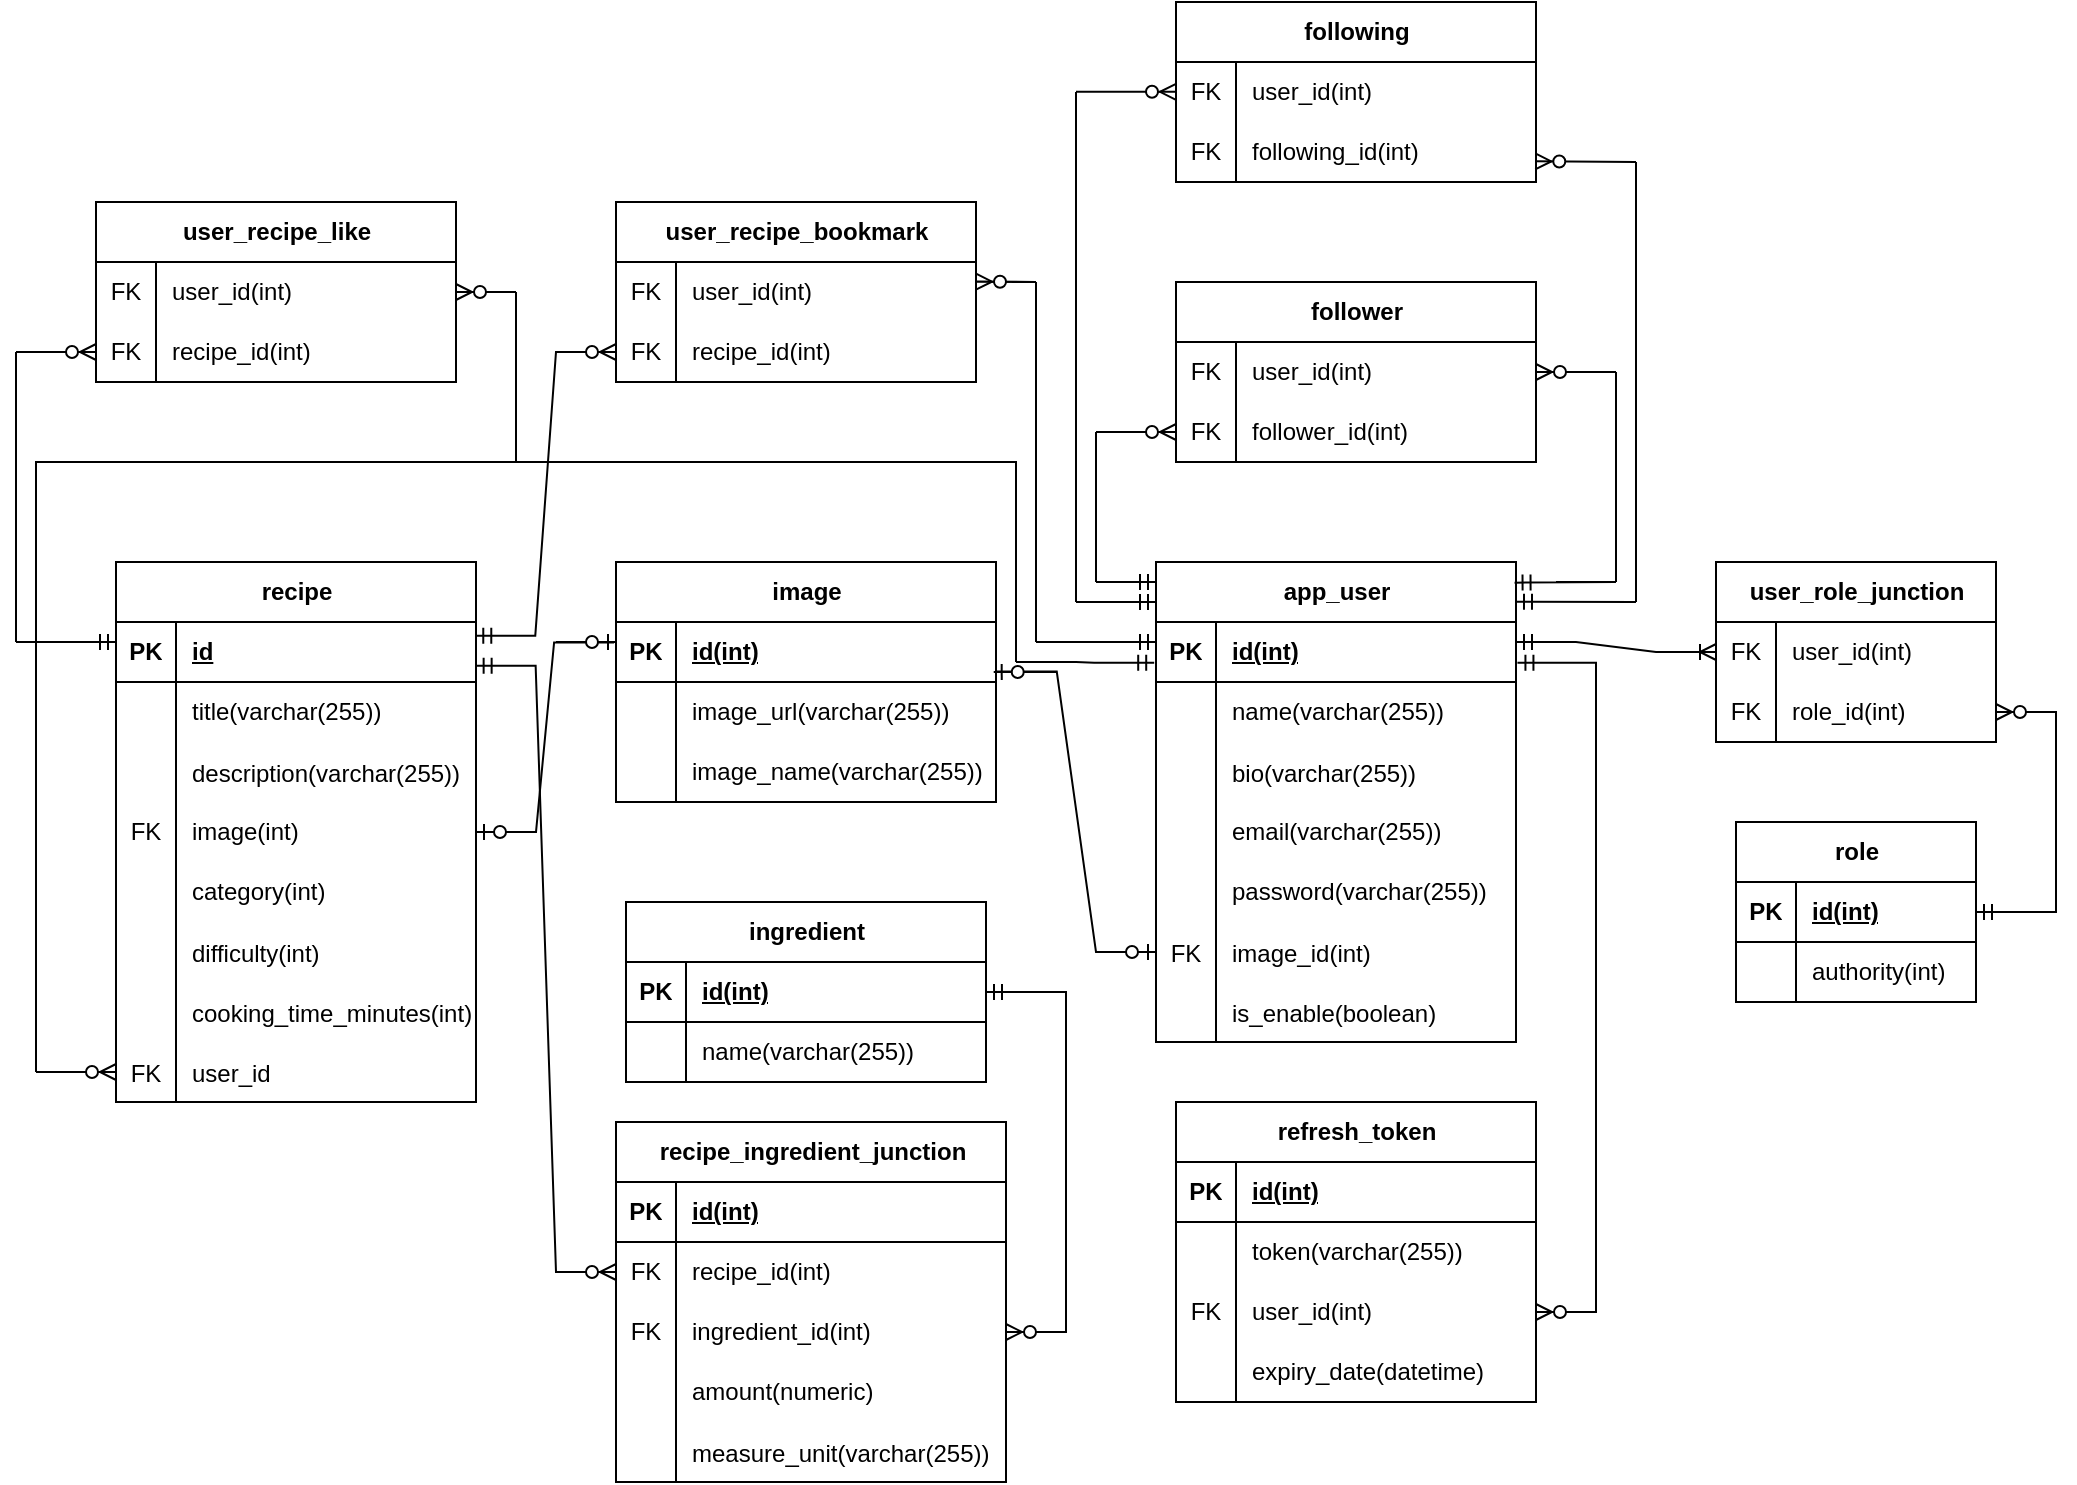 <mxfile version="24.5.1" type="device">
  <diagram name="Страница — 1" id="5g9OtPaIiFGB0CFYt6jX">
    <mxGraphModel dx="5569" dy="3930" grid="1" gridSize="10" guides="1" tooltips="1" connect="1" arrows="1" fold="1" page="1" pageScale="1" pageWidth="3300" pageHeight="2339" math="0" shadow="0">
      <root>
        <mxCell id="0" />
        <mxCell id="1" parent="0" />
        <mxCell id="IOzb1GcM7mviebBd6rje-1" value="app_user" style="shape=table;startSize=30;container=1;collapsible=1;childLayout=tableLayout;fixedRows=1;rowLines=0;fontStyle=1;align=center;resizeLast=1;html=1;" parent="1" vertex="1">
          <mxGeometry x="330" y="210" width="180" height="240" as="geometry" />
        </mxCell>
        <mxCell id="IOzb1GcM7mviebBd6rje-2" value="" style="shape=tableRow;horizontal=0;startSize=0;swimlaneHead=0;swimlaneBody=0;fillColor=none;collapsible=0;dropTarget=0;points=[[0,0.5],[1,0.5]];portConstraint=eastwest;top=0;left=0;right=0;bottom=1;" parent="IOzb1GcM7mviebBd6rje-1" vertex="1">
          <mxGeometry y="30" width="180" height="30" as="geometry" />
        </mxCell>
        <mxCell id="IOzb1GcM7mviebBd6rje-3" value="PK" style="shape=partialRectangle;connectable=0;fillColor=none;top=0;left=0;bottom=0;right=0;fontStyle=1;overflow=hidden;whiteSpace=wrap;html=1;" parent="IOzb1GcM7mviebBd6rje-2" vertex="1">
          <mxGeometry width="30" height="30" as="geometry">
            <mxRectangle width="30" height="30" as="alternateBounds" />
          </mxGeometry>
        </mxCell>
        <mxCell id="IOzb1GcM7mviebBd6rje-4" value="id(int)" style="shape=partialRectangle;connectable=0;fillColor=none;top=0;left=0;bottom=0;right=0;align=left;spacingLeft=6;fontStyle=5;overflow=hidden;whiteSpace=wrap;html=1;" parent="IOzb1GcM7mviebBd6rje-2" vertex="1">
          <mxGeometry x="30" width="150" height="30" as="geometry">
            <mxRectangle width="150" height="30" as="alternateBounds" />
          </mxGeometry>
        </mxCell>
        <mxCell id="IOzb1GcM7mviebBd6rje-5" value="" style="shape=tableRow;horizontal=0;startSize=0;swimlaneHead=0;swimlaneBody=0;fillColor=none;collapsible=0;dropTarget=0;points=[[0,0.5],[1,0.5]];portConstraint=eastwest;top=0;left=0;right=0;bottom=0;" parent="IOzb1GcM7mviebBd6rje-1" vertex="1">
          <mxGeometry y="60" width="180" height="30" as="geometry" />
        </mxCell>
        <mxCell id="IOzb1GcM7mviebBd6rje-6" value="" style="shape=partialRectangle;connectable=0;fillColor=none;top=0;left=0;bottom=0;right=0;editable=1;overflow=hidden;whiteSpace=wrap;html=1;" parent="IOzb1GcM7mviebBd6rje-5" vertex="1">
          <mxGeometry width="30" height="30" as="geometry">
            <mxRectangle width="30" height="30" as="alternateBounds" />
          </mxGeometry>
        </mxCell>
        <mxCell id="IOzb1GcM7mviebBd6rje-7" value="name(varchar(255))" style="shape=partialRectangle;connectable=0;fillColor=none;top=0;left=0;bottom=0;right=0;align=left;spacingLeft=6;overflow=hidden;whiteSpace=wrap;html=1;" parent="IOzb1GcM7mviebBd6rje-5" vertex="1">
          <mxGeometry x="30" width="150" height="30" as="geometry">
            <mxRectangle width="150" height="30" as="alternateBounds" />
          </mxGeometry>
        </mxCell>
        <mxCell id="IOzb1GcM7mviebBd6rje-124" value="" style="shape=tableRow;horizontal=0;startSize=0;swimlaneHead=0;swimlaneBody=0;fillColor=none;collapsible=0;dropTarget=0;points=[[0,0.5],[1,0.5]];portConstraint=eastwest;top=0;left=0;right=0;bottom=0;" parent="IOzb1GcM7mviebBd6rje-1" vertex="1">
          <mxGeometry y="90" width="180" height="30" as="geometry" />
        </mxCell>
        <mxCell id="IOzb1GcM7mviebBd6rje-125" value="" style="shape=partialRectangle;connectable=0;fillColor=none;top=0;left=0;bottom=0;right=0;editable=1;overflow=hidden;" parent="IOzb1GcM7mviebBd6rje-124" vertex="1">
          <mxGeometry width="30" height="30" as="geometry">
            <mxRectangle width="30" height="30" as="alternateBounds" />
          </mxGeometry>
        </mxCell>
        <mxCell id="IOzb1GcM7mviebBd6rje-126" value="bio(varchar(255))" style="shape=partialRectangle;connectable=0;fillColor=none;top=0;left=0;bottom=0;right=0;align=left;spacingLeft=6;overflow=hidden;" parent="IOzb1GcM7mviebBd6rje-124" vertex="1">
          <mxGeometry x="30" width="150" height="30" as="geometry">
            <mxRectangle width="150" height="30" as="alternateBounds" />
          </mxGeometry>
        </mxCell>
        <mxCell id="IOzb1GcM7mviebBd6rje-8" value="" style="shape=tableRow;horizontal=0;startSize=0;swimlaneHead=0;swimlaneBody=0;fillColor=none;collapsible=0;dropTarget=0;points=[[0,0.5],[1,0.5]];portConstraint=eastwest;top=0;left=0;right=0;bottom=0;" parent="IOzb1GcM7mviebBd6rje-1" vertex="1">
          <mxGeometry y="120" width="180" height="30" as="geometry" />
        </mxCell>
        <mxCell id="IOzb1GcM7mviebBd6rje-9" value="" style="shape=partialRectangle;connectable=0;fillColor=none;top=0;left=0;bottom=0;right=0;editable=1;overflow=hidden;whiteSpace=wrap;html=1;" parent="IOzb1GcM7mviebBd6rje-8" vertex="1">
          <mxGeometry width="30" height="30" as="geometry">
            <mxRectangle width="30" height="30" as="alternateBounds" />
          </mxGeometry>
        </mxCell>
        <mxCell id="IOzb1GcM7mviebBd6rje-10" value="email(varchar(255))" style="shape=partialRectangle;connectable=0;fillColor=none;top=0;left=0;bottom=0;right=0;align=left;spacingLeft=6;overflow=hidden;whiteSpace=wrap;html=1;" parent="IOzb1GcM7mviebBd6rje-8" vertex="1">
          <mxGeometry x="30" width="150" height="30" as="geometry">
            <mxRectangle width="150" height="30" as="alternateBounds" />
          </mxGeometry>
        </mxCell>
        <mxCell id="IOzb1GcM7mviebBd6rje-11" value="" style="shape=tableRow;horizontal=0;startSize=0;swimlaneHead=0;swimlaneBody=0;fillColor=none;collapsible=0;dropTarget=0;points=[[0,0.5],[1,0.5]];portConstraint=eastwest;top=0;left=0;right=0;bottom=0;" parent="IOzb1GcM7mviebBd6rje-1" vertex="1">
          <mxGeometry y="150" width="180" height="30" as="geometry" />
        </mxCell>
        <mxCell id="IOzb1GcM7mviebBd6rje-12" value="" style="shape=partialRectangle;connectable=0;fillColor=none;top=0;left=0;bottom=0;right=0;editable=1;overflow=hidden;whiteSpace=wrap;html=1;" parent="IOzb1GcM7mviebBd6rje-11" vertex="1">
          <mxGeometry width="30" height="30" as="geometry">
            <mxRectangle width="30" height="30" as="alternateBounds" />
          </mxGeometry>
        </mxCell>
        <mxCell id="IOzb1GcM7mviebBd6rje-13" value="password(varchar(255))" style="shape=partialRectangle;connectable=0;fillColor=none;top=0;left=0;bottom=0;right=0;align=left;spacingLeft=6;overflow=hidden;whiteSpace=wrap;html=1;" parent="IOzb1GcM7mviebBd6rje-11" vertex="1">
          <mxGeometry x="30" width="150" height="30" as="geometry">
            <mxRectangle width="150" height="30" as="alternateBounds" />
          </mxGeometry>
        </mxCell>
        <mxCell id="IOzb1GcM7mviebBd6rje-15" value="" style="shape=tableRow;horizontal=0;startSize=0;swimlaneHead=0;swimlaneBody=0;fillColor=none;collapsible=0;dropTarget=0;points=[[0,0.5],[1,0.5]];portConstraint=eastwest;top=0;left=0;right=0;bottom=0;" parent="IOzb1GcM7mviebBd6rje-1" vertex="1">
          <mxGeometry y="180" width="180" height="30" as="geometry" />
        </mxCell>
        <mxCell id="IOzb1GcM7mviebBd6rje-16" value="FK" style="shape=partialRectangle;connectable=0;fillColor=none;top=0;left=0;bottom=0;right=0;editable=1;overflow=hidden;" parent="IOzb1GcM7mviebBd6rje-15" vertex="1">
          <mxGeometry width="30" height="30" as="geometry">
            <mxRectangle width="30" height="30" as="alternateBounds" />
          </mxGeometry>
        </mxCell>
        <mxCell id="IOzb1GcM7mviebBd6rje-17" value="image_id(int)" style="shape=partialRectangle;connectable=0;fillColor=none;top=0;left=0;bottom=0;right=0;align=left;spacingLeft=6;overflow=hidden;" parent="IOzb1GcM7mviebBd6rje-15" vertex="1">
          <mxGeometry x="30" width="150" height="30" as="geometry">
            <mxRectangle width="150" height="30" as="alternateBounds" />
          </mxGeometry>
        </mxCell>
        <mxCell id="IOzb1GcM7mviebBd6rje-19" value="" style="shape=tableRow;horizontal=0;startSize=0;swimlaneHead=0;swimlaneBody=0;fillColor=none;collapsible=0;dropTarget=0;points=[[0,0.5],[1,0.5]];portConstraint=eastwest;top=0;left=0;right=0;bottom=0;" parent="IOzb1GcM7mviebBd6rje-1" vertex="1">
          <mxGeometry y="210" width="180" height="30" as="geometry" />
        </mxCell>
        <mxCell id="IOzb1GcM7mviebBd6rje-20" value="" style="shape=partialRectangle;connectable=0;fillColor=none;top=0;left=0;bottom=0;right=0;editable=1;overflow=hidden;" parent="IOzb1GcM7mviebBd6rje-19" vertex="1">
          <mxGeometry width="30" height="30" as="geometry">
            <mxRectangle width="30" height="30" as="alternateBounds" />
          </mxGeometry>
        </mxCell>
        <mxCell id="IOzb1GcM7mviebBd6rje-21" value="is_enable(boolean)" style="shape=partialRectangle;connectable=0;fillColor=none;top=0;left=0;bottom=0;right=0;align=left;spacingLeft=6;overflow=hidden;" parent="IOzb1GcM7mviebBd6rje-19" vertex="1">
          <mxGeometry x="30" width="150" height="30" as="geometry">
            <mxRectangle width="150" height="30" as="alternateBounds" />
          </mxGeometry>
        </mxCell>
        <mxCell id="IOzb1GcM7mviebBd6rje-42" value="role" style="shape=table;startSize=30;container=1;collapsible=1;childLayout=tableLayout;fixedRows=1;rowLines=0;fontStyle=1;align=center;resizeLast=1;html=1;" parent="1" vertex="1">
          <mxGeometry x="620" y="340" width="120" height="90" as="geometry" />
        </mxCell>
        <mxCell id="IOzb1GcM7mviebBd6rje-43" value="" style="shape=tableRow;horizontal=0;startSize=0;swimlaneHead=0;swimlaneBody=0;fillColor=none;collapsible=0;dropTarget=0;points=[[0,0.5],[1,0.5]];portConstraint=eastwest;top=0;left=0;right=0;bottom=1;" parent="IOzb1GcM7mviebBd6rje-42" vertex="1">
          <mxGeometry y="30" width="120" height="30" as="geometry" />
        </mxCell>
        <mxCell id="IOzb1GcM7mviebBd6rje-44" value="PK" style="shape=partialRectangle;connectable=0;fillColor=none;top=0;left=0;bottom=0;right=0;fontStyle=1;overflow=hidden;whiteSpace=wrap;html=1;" parent="IOzb1GcM7mviebBd6rje-43" vertex="1">
          <mxGeometry width="30" height="30" as="geometry">
            <mxRectangle width="30" height="30" as="alternateBounds" />
          </mxGeometry>
        </mxCell>
        <mxCell id="IOzb1GcM7mviebBd6rje-45" value="id(int)" style="shape=partialRectangle;connectable=0;fillColor=none;top=0;left=0;bottom=0;right=0;align=left;spacingLeft=6;fontStyle=5;overflow=hidden;whiteSpace=wrap;html=1;" parent="IOzb1GcM7mviebBd6rje-43" vertex="1">
          <mxGeometry x="30" width="90" height="30" as="geometry">
            <mxRectangle width="90" height="30" as="alternateBounds" />
          </mxGeometry>
        </mxCell>
        <mxCell id="IOzb1GcM7mviebBd6rje-46" value="" style="shape=tableRow;horizontal=0;startSize=0;swimlaneHead=0;swimlaneBody=0;fillColor=none;collapsible=0;dropTarget=0;points=[[0,0.5],[1,0.5]];portConstraint=eastwest;top=0;left=0;right=0;bottom=0;" parent="IOzb1GcM7mviebBd6rje-42" vertex="1">
          <mxGeometry y="60" width="120" height="30" as="geometry" />
        </mxCell>
        <mxCell id="IOzb1GcM7mviebBd6rje-47" value="" style="shape=partialRectangle;connectable=0;fillColor=none;top=0;left=0;bottom=0;right=0;editable=1;overflow=hidden;whiteSpace=wrap;html=1;" parent="IOzb1GcM7mviebBd6rje-46" vertex="1">
          <mxGeometry width="30" height="30" as="geometry">
            <mxRectangle width="30" height="30" as="alternateBounds" />
          </mxGeometry>
        </mxCell>
        <mxCell id="IOzb1GcM7mviebBd6rje-48" value="authority(int)" style="shape=partialRectangle;connectable=0;fillColor=none;top=0;left=0;bottom=0;right=0;align=left;spacingLeft=6;overflow=hidden;whiteSpace=wrap;html=1;" parent="IOzb1GcM7mviebBd6rje-46" vertex="1">
          <mxGeometry x="30" width="90" height="30" as="geometry">
            <mxRectangle width="90" height="30" as="alternateBounds" />
          </mxGeometry>
        </mxCell>
        <mxCell id="IOzb1GcM7mviebBd6rje-68" value="user_role_junction" style="shape=table;startSize=30;container=1;collapsible=1;childLayout=tableLayout;fixedRows=1;rowLines=0;fontStyle=1;align=center;resizeLast=1;html=1;" parent="1" vertex="1">
          <mxGeometry x="610" y="210" width="140" height="90" as="geometry" />
        </mxCell>
        <mxCell id="IOzb1GcM7mviebBd6rje-72" value="" style="shape=tableRow;horizontal=0;startSize=0;swimlaneHead=0;swimlaneBody=0;fillColor=none;collapsible=0;dropTarget=0;points=[[0,0.5],[1,0.5]];portConstraint=eastwest;top=0;left=0;right=0;bottom=0;" parent="IOzb1GcM7mviebBd6rje-68" vertex="1">
          <mxGeometry y="30" width="140" height="30" as="geometry" />
        </mxCell>
        <mxCell id="IOzb1GcM7mviebBd6rje-73" value="FK" style="shape=partialRectangle;connectable=0;fillColor=none;top=0;left=0;bottom=0;right=0;editable=1;overflow=hidden;whiteSpace=wrap;html=1;" parent="IOzb1GcM7mviebBd6rje-72" vertex="1">
          <mxGeometry width="30" height="30" as="geometry">
            <mxRectangle width="30" height="30" as="alternateBounds" />
          </mxGeometry>
        </mxCell>
        <mxCell id="IOzb1GcM7mviebBd6rje-74" value="user_id(int)" style="shape=partialRectangle;connectable=0;fillColor=none;top=0;left=0;bottom=0;right=0;align=left;spacingLeft=6;overflow=hidden;whiteSpace=wrap;html=1;" parent="IOzb1GcM7mviebBd6rje-72" vertex="1">
          <mxGeometry x="30" width="110" height="30" as="geometry">
            <mxRectangle width="110" height="30" as="alternateBounds" />
          </mxGeometry>
        </mxCell>
        <mxCell id="IOzb1GcM7mviebBd6rje-75" value="" style="shape=tableRow;horizontal=0;startSize=0;swimlaneHead=0;swimlaneBody=0;fillColor=none;collapsible=0;dropTarget=0;points=[[0,0.5],[1,0.5]];portConstraint=eastwest;top=0;left=0;right=0;bottom=0;" parent="IOzb1GcM7mviebBd6rje-68" vertex="1">
          <mxGeometry y="60" width="140" height="30" as="geometry" />
        </mxCell>
        <mxCell id="IOzb1GcM7mviebBd6rje-76" value="FK" style="shape=partialRectangle;connectable=0;fillColor=none;top=0;left=0;bottom=0;right=0;editable=1;overflow=hidden;whiteSpace=wrap;html=1;" parent="IOzb1GcM7mviebBd6rje-75" vertex="1">
          <mxGeometry width="30" height="30" as="geometry">
            <mxRectangle width="30" height="30" as="alternateBounds" />
          </mxGeometry>
        </mxCell>
        <mxCell id="IOzb1GcM7mviebBd6rje-77" value="role_id(int)" style="shape=partialRectangle;connectable=0;fillColor=none;top=0;left=0;bottom=0;right=0;align=left;spacingLeft=6;overflow=hidden;whiteSpace=wrap;html=1;" parent="IOzb1GcM7mviebBd6rje-75" vertex="1">
          <mxGeometry x="30" width="110" height="30" as="geometry">
            <mxRectangle width="110" height="30" as="alternateBounds" />
          </mxGeometry>
        </mxCell>
        <mxCell id="IOzb1GcM7mviebBd6rje-81" value="" style="edgeStyle=entityRelationEdgeStyle;fontSize=12;html=1;endArrow=ERoneToMany;startArrow=ERmandOne;rounded=0;entryX=0;entryY=0.5;entryDx=0;entryDy=0;" parent="1" target="IOzb1GcM7mviebBd6rje-72" edge="1">
          <mxGeometry width="100" height="100" relative="1" as="geometry">
            <mxPoint x="510" y="250" as="sourcePoint" />
            <mxPoint x="590" y="150" as="targetPoint" />
          </mxGeometry>
        </mxCell>
        <mxCell id="IOzb1GcM7mviebBd6rje-82" value="" style="edgeStyle=entityRelationEdgeStyle;fontSize=12;html=1;endArrow=ERzeroToMany;startArrow=ERmandOne;rounded=0;exitX=1;exitY=0.5;exitDx=0;exitDy=0;" parent="1" source="IOzb1GcM7mviebBd6rje-43" target="IOzb1GcM7mviebBd6rje-75" edge="1">
          <mxGeometry width="100" height="100" relative="1" as="geometry">
            <mxPoint x="640" y="700" as="sourcePoint" />
            <mxPoint x="740" y="600" as="targetPoint" />
          </mxGeometry>
        </mxCell>
        <mxCell id="IOzb1GcM7mviebBd6rje-83" value="image" style="shape=table;startSize=30;container=1;collapsible=1;childLayout=tableLayout;fixedRows=1;rowLines=0;fontStyle=1;align=center;resizeLast=1;html=1;" parent="1" vertex="1">
          <mxGeometry x="60" y="210" width="190" height="120" as="geometry" />
        </mxCell>
        <mxCell id="IOzb1GcM7mviebBd6rje-84" value="" style="shape=tableRow;horizontal=0;startSize=0;swimlaneHead=0;swimlaneBody=0;fillColor=none;collapsible=0;dropTarget=0;points=[[0,0.5],[1,0.5]];portConstraint=eastwest;top=0;left=0;right=0;bottom=1;" parent="IOzb1GcM7mviebBd6rje-83" vertex="1">
          <mxGeometry y="30" width="190" height="30" as="geometry" />
        </mxCell>
        <mxCell id="IOzb1GcM7mviebBd6rje-85" value="PK" style="shape=partialRectangle;connectable=0;fillColor=none;top=0;left=0;bottom=0;right=0;fontStyle=1;overflow=hidden;whiteSpace=wrap;html=1;" parent="IOzb1GcM7mviebBd6rje-84" vertex="1">
          <mxGeometry width="30" height="30" as="geometry">
            <mxRectangle width="30" height="30" as="alternateBounds" />
          </mxGeometry>
        </mxCell>
        <mxCell id="IOzb1GcM7mviebBd6rje-86" value="id(int)" style="shape=partialRectangle;connectable=0;fillColor=none;top=0;left=0;bottom=0;right=0;align=left;spacingLeft=6;fontStyle=5;overflow=hidden;whiteSpace=wrap;html=1;" parent="IOzb1GcM7mviebBd6rje-84" vertex="1">
          <mxGeometry x="30" width="160" height="30" as="geometry">
            <mxRectangle width="160" height="30" as="alternateBounds" />
          </mxGeometry>
        </mxCell>
        <mxCell id="IOzb1GcM7mviebBd6rje-87" value="" style="shape=tableRow;horizontal=0;startSize=0;swimlaneHead=0;swimlaneBody=0;fillColor=none;collapsible=0;dropTarget=0;points=[[0,0.5],[1,0.5]];portConstraint=eastwest;top=0;left=0;right=0;bottom=0;" parent="IOzb1GcM7mviebBd6rje-83" vertex="1">
          <mxGeometry y="60" width="190" height="30" as="geometry" />
        </mxCell>
        <mxCell id="IOzb1GcM7mviebBd6rje-88" value="" style="shape=partialRectangle;connectable=0;fillColor=none;top=0;left=0;bottom=0;right=0;editable=1;overflow=hidden;whiteSpace=wrap;html=1;" parent="IOzb1GcM7mviebBd6rje-87" vertex="1">
          <mxGeometry width="30" height="30" as="geometry">
            <mxRectangle width="30" height="30" as="alternateBounds" />
          </mxGeometry>
        </mxCell>
        <mxCell id="IOzb1GcM7mviebBd6rje-89" value="image_url(varchar(255))" style="shape=partialRectangle;connectable=0;fillColor=none;top=0;left=0;bottom=0;right=0;align=left;spacingLeft=6;overflow=hidden;whiteSpace=wrap;html=1;" parent="IOzb1GcM7mviebBd6rje-87" vertex="1">
          <mxGeometry x="30" width="160" height="30" as="geometry">
            <mxRectangle width="160" height="30" as="alternateBounds" />
          </mxGeometry>
        </mxCell>
        <mxCell id="IOzb1GcM7mviebBd6rje-90" value="" style="shape=tableRow;horizontal=0;startSize=0;swimlaneHead=0;swimlaneBody=0;fillColor=none;collapsible=0;dropTarget=0;points=[[0,0.5],[1,0.5]];portConstraint=eastwest;top=0;left=0;right=0;bottom=0;" parent="IOzb1GcM7mviebBd6rje-83" vertex="1">
          <mxGeometry y="90" width="190" height="30" as="geometry" />
        </mxCell>
        <mxCell id="IOzb1GcM7mviebBd6rje-91" value="" style="shape=partialRectangle;connectable=0;fillColor=none;top=0;left=0;bottom=0;right=0;editable=1;overflow=hidden;whiteSpace=wrap;html=1;" parent="IOzb1GcM7mviebBd6rje-90" vertex="1">
          <mxGeometry width="30" height="30" as="geometry">
            <mxRectangle width="30" height="30" as="alternateBounds" />
          </mxGeometry>
        </mxCell>
        <mxCell id="IOzb1GcM7mviebBd6rje-92" value="image_name(varchar(255))" style="shape=partialRectangle;connectable=0;fillColor=none;top=0;left=0;bottom=0;right=0;align=left;spacingLeft=6;overflow=hidden;whiteSpace=wrap;html=1;" parent="IOzb1GcM7mviebBd6rje-90" vertex="1">
          <mxGeometry x="30" width="160" height="30" as="geometry">
            <mxRectangle width="160" height="30" as="alternateBounds" />
          </mxGeometry>
        </mxCell>
        <mxCell id="IOzb1GcM7mviebBd6rje-110" value="recipe" style="shape=table;startSize=30;container=1;collapsible=1;childLayout=tableLayout;fixedRows=1;rowLines=0;fontStyle=1;align=center;resizeLast=1;html=1;" parent="1" vertex="1">
          <mxGeometry x="-190" y="210" width="180" height="270" as="geometry" />
        </mxCell>
        <mxCell id="IOzb1GcM7mviebBd6rje-111" value="" style="shape=tableRow;horizontal=0;startSize=0;swimlaneHead=0;swimlaneBody=0;fillColor=none;collapsible=0;dropTarget=0;points=[[0,0.5],[1,0.5]];portConstraint=eastwest;top=0;left=0;right=0;bottom=1;" parent="IOzb1GcM7mviebBd6rje-110" vertex="1">
          <mxGeometry y="30" width="180" height="30" as="geometry" />
        </mxCell>
        <mxCell id="IOzb1GcM7mviebBd6rje-112" value="PK" style="shape=partialRectangle;connectable=0;fillColor=none;top=0;left=0;bottom=0;right=0;fontStyle=1;overflow=hidden;whiteSpace=wrap;html=1;" parent="IOzb1GcM7mviebBd6rje-111" vertex="1">
          <mxGeometry width="30" height="30" as="geometry">
            <mxRectangle width="30" height="30" as="alternateBounds" />
          </mxGeometry>
        </mxCell>
        <mxCell id="IOzb1GcM7mviebBd6rje-113" value="id" style="shape=partialRectangle;connectable=0;fillColor=none;top=0;left=0;bottom=0;right=0;align=left;spacingLeft=6;fontStyle=5;overflow=hidden;whiteSpace=wrap;html=1;" parent="IOzb1GcM7mviebBd6rje-111" vertex="1">
          <mxGeometry x="30" width="150" height="30" as="geometry">
            <mxRectangle width="150" height="30" as="alternateBounds" />
          </mxGeometry>
        </mxCell>
        <mxCell id="IOzb1GcM7mviebBd6rje-114" value="" style="shape=tableRow;horizontal=0;startSize=0;swimlaneHead=0;swimlaneBody=0;fillColor=none;collapsible=0;dropTarget=0;points=[[0,0.5],[1,0.5]];portConstraint=eastwest;top=0;left=0;right=0;bottom=0;" parent="IOzb1GcM7mviebBd6rje-110" vertex="1">
          <mxGeometry y="60" width="180" height="30" as="geometry" />
        </mxCell>
        <mxCell id="IOzb1GcM7mviebBd6rje-115" value="" style="shape=partialRectangle;connectable=0;fillColor=none;top=0;left=0;bottom=0;right=0;editable=1;overflow=hidden;whiteSpace=wrap;html=1;" parent="IOzb1GcM7mviebBd6rje-114" vertex="1">
          <mxGeometry width="30" height="30" as="geometry">
            <mxRectangle width="30" height="30" as="alternateBounds" />
          </mxGeometry>
        </mxCell>
        <mxCell id="IOzb1GcM7mviebBd6rje-116" value="title(varchar(255))" style="shape=partialRectangle;connectable=0;fillColor=none;top=0;left=0;bottom=0;right=0;align=left;spacingLeft=6;overflow=hidden;whiteSpace=wrap;html=1;" parent="IOzb1GcM7mviebBd6rje-114" vertex="1">
          <mxGeometry x="30" width="150" height="30" as="geometry">
            <mxRectangle width="150" height="30" as="alternateBounds" />
          </mxGeometry>
        </mxCell>
        <mxCell id="IOzb1GcM7mviebBd6rje-128" value="" style="shape=tableRow;horizontal=0;startSize=0;swimlaneHead=0;swimlaneBody=0;fillColor=none;collapsible=0;dropTarget=0;points=[[0,0.5],[1,0.5]];portConstraint=eastwest;top=0;left=0;right=0;bottom=0;" parent="IOzb1GcM7mviebBd6rje-110" vertex="1">
          <mxGeometry y="90" width="180" height="30" as="geometry" />
        </mxCell>
        <mxCell id="IOzb1GcM7mviebBd6rje-129" value="" style="shape=partialRectangle;connectable=0;fillColor=none;top=0;left=0;bottom=0;right=0;editable=1;overflow=hidden;" parent="IOzb1GcM7mviebBd6rje-128" vertex="1">
          <mxGeometry width="30" height="30" as="geometry">
            <mxRectangle width="30" height="30" as="alternateBounds" />
          </mxGeometry>
        </mxCell>
        <mxCell id="IOzb1GcM7mviebBd6rje-130" value="description(varchar(255))" style="shape=partialRectangle;connectable=0;fillColor=none;top=0;left=0;bottom=0;right=0;align=left;spacingLeft=6;overflow=hidden;" parent="IOzb1GcM7mviebBd6rje-128" vertex="1">
          <mxGeometry x="30" width="150" height="30" as="geometry">
            <mxRectangle width="150" height="30" as="alternateBounds" />
          </mxGeometry>
        </mxCell>
        <mxCell id="IOzb1GcM7mviebBd6rje-117" value="" style="shape=tableRow;horizontal=0;startSize=0;swimlaneHead=0;swimlaneBody=0;fillColor=none;collapsible=0;dropTarget=0;points=[[0,0.5],[1,0.5]];portConstraint=eastwest;top=0;left=0;right=0;bottom=0;" parent="IOzb1GcM7mviebBd6rje-110" vertex="1">
          <mxGeometry y="120" width="180" height="30" as="geometry" />
        </mxCell>
        <mxCell id="IOzb1GcM7mviebBd6rje-118" value="FK" style="shape=partialRectangle;connectable=0;fillColor=none;top=0;left=0;bottom=0;right=0;editable=1;overflow=hidden;whiteSpace=wrap;html=1;" parent="IOzb1GcM7mviebBd6rje-117" vertex="1">
          <mxGeometry width="30" height="30" as="geometry">
            <mxRectangle width="30" height="30" as="alternateBounds" />
          </mxGeometry>
        </mxCell>
        <mxCell id="IOzb1GcM7mviebBd6rje-119" value="image(int)" style="shape=partialRectangle;connectable=0;fillColor=none;top=0;left=0;bottom=0;right=0;align=left;spacingLeft=6;overflow=hidden;whiteSpace=wrap;html=1;" parent="IOzb1GcM7mviebBd6rje-117" vertex="1">
          <mxGeometry x="30" width="150" height="30" as="geometry">
            <mxRectangle width="150" height="30" as="alternateBounds" />
          </mxGeometry>
        </mxCell>
        <mxCell id="IOzb1GcM7mviebBd6rje-120" value="" style="shape=tableRow;horizontal=0;startSize=0;swimlaneHead=0;swimlaneBody=0;fillColor=none;collapsible=0;dropTarget=0;points=[[0,0.5],[1,0.5]];portConstraint=eastwest;top=0;left=0;right=0;bottom=0;" parent="IOzb1GcM7mviebBd6rje-110" vertex="1">
          <mxGeometry y="150" width="180" height="30" as="geometry" />
        </mxCell>
        <mxCell id="IOzb1GcM7mviebBd6rje-121" value="" style="shape=partialRectangle;connectable=0;fillColor=none;top=0;left=0;bottom=0;right=0;editable=1;overflow=hidden;whiteSpace=wrap;html=1;" parent="IOzb1GcM7mviebBd6rje-120" vertex="1">
          <mxGeometry width="30" height="30" as="geometry">
            <mxRectangle width="30" height="30" as="alternateBounds" />
          </mxGeometry>
        </mxCell>
        <mxCell id="IOzb1GcM7mviebBd6rje-122" value="category(int)" style="shape=partialRectangle;connectable=0;fillColor=none;top=0;left=0;bottom=0;right=0;align=left;spacingLeft=6;overflow=hidden;whiteSpace=wrap;html=1;" parent="IOzb1GcM7mviebBd6rje-120" vertex="1">
          <mxGeometry x="30" width="150" height="30" as="geometry">
            <mxRectangle width="150" height="30" as="alternateBounds" />
          </mxGeometry>
        </mxCell>
        <mxCell id="IOzb1GcM7mviebBd6rje-132" value="" style="shape=tableRow;horizontal=0;startSize=0;swimlaneHead=0;swimlaneBody=0;fillColor=none;collapsible=0;dropTarget=0;points=[[0,0.5],[1,0.5]];portConstraint=eastwest;top=0;left=0;right=0;bottom=0;" parent="IOzb1GcM7mviebBd6rje-110" vertex="1">
          <mxGeometry y="180" width="180" height="30" as="geometry" />
        </mxCell>
        <mxCell id="IOzb1GcM7mviebBd6rje-133" value="" style="shape=partialRectangle;connectable=0;fillColor=none;top=0;left=0;bottom=0;right=0;editable=1;overflow=hidden;" parent="IOzb1GcM7mviebBd6rje-132" vertex="1">
          <mxGeometry width="30" height="30" as="geometry">
            <mxRectangle width="30" height="30" as="alternateBounds" />
          </mxGeometry>
        </mxCell>
        <mxCell id="IOzb1GcM7mviebBd6rje-134" value="difficulty(int)" style="shape=partialRectangle;connectable=0;fillColor=none;top=0;left=0;bottom=0;right=0;align=left;spacingLeft=6;overflow=hidden;" parent="IOzb1GcM7mviebBd6rje-132" vertex="1">
          <mxGeometry x="30" width="150" height="30" as="geometry">
            <mxRectangle width="150" height="30" as="alternateBounds" />
          </mxGeometry>
        </mxCell>
        <mxCell id="IOzb1GcM7mviebBd6rje-136" value="" style="shape=tableRow;horizontal=0;startSize=0;swimlaneHead=0;swimlaneBody=0;fillColor=none;collapsible=0;dropTarget=0;points=[[0,0.5],[1,0.5]];portConstraint=eastwest;top=0;left=0;right=0;bottom=0;" parent="IOzb1GcM7mviebBd6rje-110" vertex="1">
          <mxGeometry y="210" width="180" height="30" as="geometry" />
        </mxCell>
        <mxCell id="IOzb1GcM7mviebBd6rje-137" value="" style="shape=partialRectangle;connectable=0;fillColor=none;top=0;left=0;bottom=0;right=0;editable=1;overflow=hidden;" parent="IOzb1GcM7mviebBd6rje-136" vertex="1">
          <mxGeometry width="30" height="30" as="geometry">
            <mxRectangle width="30" height="30" as="alternateBounds" />
          </mxGeometry>
        </mxCell>
        <mxCell id="IOzb1GcM7mviebBd6rje-138" value="cooking_time_minutes(int)" style="shape=partialRectangle;connectable=0;fillColor=none;top=0;left=0;bottom=0;right=0;align=left;spacingLeft=6;overflow=hidden;" parent="IOzb1GcM7mviebBd6rje-136" vertex="1">
          <mxGeometry x="30" width="150" height="30" as="geometry">
            <mxRectangle width="150" height="30" as="alternateBounds" />
          </mxGeometry>
        </mxCell>
        <mxCell id="IOzb1GcM7mviebBd6rje-255" value="" style="shape=tableRow;horizontal=0;startSize=0;swimlaneHead=0;swimlaneBody=0;fillColor=none;collapsible=0;dropTarget=0;points=[[0,0.5],[1,0.5]];portConstraint=eastwest;top=0;left=0;right=0;bottom=0;" parent="IOzb1GcM7mviebBd6rje-110" vertex="1">
          <mxGeometry y="240" width="180" height="30" as="geometry" />
        </mxCell>
        <mxCell id="IOzb1GcM7mviebBd6rje-256" value="FK" style="shape=partialRectangle;connectable=0;fillColor=none;top=0;left=0;bottom=0;right=0;editable=1;overflow=hidden;" parent="IOzb1GcM7mviebBd6rje-255" vertex="1">
          <mxGeometry width="30" height="30" as="geometry">
            <mxRectangle width="30" height="30" as="alternateBounds" />
          </mxGeometry>
        </mxCell>
        <mxCell id="IOzb1GcM7mviebBd6rje-257" value="user_id" style="shape=partialRectangle;connectable=0;fillColor=none;top=0;left=0;bottom=0;right=0;align=left;spacingLeft=6;overflow=hidden;" parent="IOzb1GcM7mviebBd6rje-255" vertex="1">
          <mxGeometry x="30" width="150" height="30" as="geometry">
            <mxRectangle width="150" height="30" as="alternateBounds" />
          </mxGeometry>
        </mxCell>
        <mxCell id="IOzb1GcM7mviebBd6rje-163" value="ingredient" style="shape=table;startSize=30;container=1;collapsible=1;childLayout=tableLayout;fixedRows=1;rowLines=0;fontStyle=1;align=center;resizeLast=1;html=1;" parent="1" vertex="1">
          <mxGeometry x="65" y="380" width="180" height="90" as="geometry" />
        </mxCell>
        <mxCell id="IOzb1GcM7mviebBd6rje-164" value="" style="shape=tableRow;horizontal=0;startSize=0;swimlaneHead=0;swimlaneBody=0;fillColor=none;collapsible=0;dropTarget=0;points=[[0,0.5],[1,0.5]];portConstraint=eastwest;top=0;left=0;right=0;bottom=1;" parent="IOzb1GcM7mviebBd6rje-163" vertex="1">
          <mxGeometry y="30" width="180" height="30" as="geometry" />
        </mxCell>
        <mxCell id="IOzb1GcM7mviebBd6rje-165" value="PK" style="shape=partialRectangle;connectable=0;fillColor=none;top=0;left=0;bottom=0;right=0;fontStyle=1;overflow=hidden;whiteSpace=wrap;html=1;" parent="IOzb1GcM7mviebBd6rje-164" vertex="1">
          <mxGeometry width="30" height="30" as="geometry">
            <mxRectangle width="30" height="30" as="alternateBounds" />
          </mxGeometry>
        </mxCell>
        <mxCell id="IOzb1GcM7mviebBd6rje-166" value="id(int)" style="shape=partialRectangle;connectable=0;fillColor=none;top=0;left=0;bottom=0;right=0;align=left;spacingLeft=6;fontStyle=5;overflow=hidden;whiteSpace=wrap;html=1;" parent="IOzb1GcM7mviebBd6rje-164" vertex="1">
          <mxGeometry x="30" width="150" height="30" as="geometry">
            <mxRectangle width="150" height="30" as="alternateBounds" />
          </mxGeometry>
        </mxCell>
        <mxCell id="IOzb1GcM7mviebBd6rje-167" value="" style="shape=tableRow;horizontal=0;startSize=0;swimlaneHead=0;swimlaneBody=0;fillColor=none;collapsible=0;dropTarget=0;points=[[0,0.5],[1,0.5]];portConstraint=eastwest;top=0;left=0;right=0;bottom=0;" parent="IOzb1GcM7mviebBd6rje-163" vertex="1">
          <mxGeometry y="60" width="180" height="30" as="geometry" />
        </mxCell>
        <mxCell id="IOzb1GcM7mviebBd6rje-168" value="" style="shape=partialRectangle;connectable=0;fillColor=none;top=0;left=0;bottom=0;right=0;editable=1;overflow=hidden;whiteSpace=wrap;html=1;" parent="IOzb1GcM7mviebBd6rje-167" vertex="1">
          <mxGeometry width="30" height="30" as="geometry">
            <mxRectangle width="30" height="30" as="alternateBounds" />
          </mxGeometry>
        </mxCell>
        <mxCell id="IOzb1GcM7mviebBd6rje-169" value="name(varchar(255))" style="shape=partialRectangle;connectable=0;fillColor=none;top=0;left=0;bottom=0;right=0;align=left;spacingLeft=6;overflow=hidden;whiteSpace=wrap;html=1;" parent="IOzb1GcM7mviebBd6rje-167" vertex="1">
          <mxGeometry x="30" width="150" height="30" as="geometry">
            <mxRectangle width="150" height="30" as="alternateBounds" />
          </mxGeometry>
        </mxCell>
        <mxCell id="IOzb1GcM7mviebBd6rje-189" value="recipe_ingredient_junction" style="shape=table;startSize=30;container=1;collapsible=1;childLayout=tableLayout;fixedRows=1;rowLines=0;fontStyle=1;align=center;resizeLast=1;html=1;" parent="1" vertex="1">
          <mxGeometry x="60" y="490" width="195" height="180" as="geometry" />
        </mxCell>
        <mxCell id="IOzb1GcM7mviebBd6rje-190" value="" style="shape=tableRow;horizontal=0;startSize=0;swimlaneHead=0;swimlaneBody=0;fillColor=none;collapsible=0;dropTarget=0;points=[[0,0.5],[1,0.5]];portConstraint=eastwest;top=0;left=0;right=0;bottom=1;" parent="IOzb1GcM7mviebBd6rje-189" vertex="1">
          <mxGeometry y="30" width="195" height="30" as="geometry" />
        </mxCell>
        <mxCell id="IOzb1GcM7mviebBd6rje-191" value="PK" style="shape=partialRectangle;connectable=0;fillColor=none;top=0;left=0;bottom=0;right=0;fontStyle=1;overflow=hidden;whiteSpace=wrap;html=1;" parent="IOzb1GcM7mviebBd6rje-190" vertex="1">
          <mxGeometry width="30" height="30" as="geometry">
            <mxRectangle width="30" height="30" as="alternateBounds" />
          </mxGeometry>
        </mxCell>
        <mxCell id="IOzb1GcM7mviebBd6rje-192" value="id(int)" style="shape=partialRectangle;connectable=0;fillColor=none;top=0;left=0;bottom=0;right=0;align=left;spacingLeft=6;fontStyle=5;overflow=hidden;whiteSpace=wrap;html=1;" parent="IOzb1GcM7mviebBd6rje-190" vertex="1">
          <mxGeometry x="30" width="165" height="30" as="geometry">
            <mxRectangle width="165" height="30" as="alternateBounds" />
          </mxGeometry>
        </mxCell>
        <mxCell id="IOzb1GcM7mviebBd6rje-193" value="" style="shape=tableRow;horizontal=0;startSize=0;swimlaneHead=0;swimlaneBody=0;fillColor=none;collapsible=0;dropTarget=0;points=[[0,0.5],[1,0.5]];portConstraint=eastwest;top=0;left=0;right=0;bottom=0;" parent="IOzb1GcM7mviebBd6rje-189" vertex="1">
          <mxGeometry y="60" width="195" height="30" as="geometry" />
        </mxCell>
        <mxCell id="IOzb1GcM7mviebBd6rje-194" value="FK" style="shape=partialRectangle;connectable=0;fillColor=none;top=0;left=0;bottom=0;right=0;editable=1;overflow=hidden;whiteSpace=wrap;html=1;" parent="IOzb1GcM7mviebBd6rje-193" vertex="1">
          <mxGeometry width="30" height="30" as="geometry">
            <mxRectangle width="30" height="30" as="alternateBounds" />
          </mxGeometry>
        </mxCell>
        <mxCell id="IOzb1GcM7mviebBd6rje-195" value="recipe_id(int)" style="shape=partialRectangle;connectable=0;fillColor=none;top=0;left=0;bottom=0;right=0;align=left;spacingLeft=6;overflow=hidden;whiteSpace=wrap;html=1;" parent="IOzb1GcM7mviebBd6rje-193" vertex="1">
          <mxGeometry x="30" width="165" height="30" as="geometry">
            <mxRectangle width="165" height="30" as="alternateBounds" />
          </mxGeometry>
        </mxCell>
        <mxCell id="IOzb1GcM7mviebBd6rje-196" value="" style="shape=tableRow;horizontal=0;startSize=0;swimlaneHead=0;swimlaneBody=0;fillColor=none;collapsible=0;dropTarget=0;points=[[0,0.5],[1,0.5]];portConstraint=eastwest;top=0;left=0;right=0;bottom=0;" parent="IOzb1GcM7mviebBd6rje-189" vertex="1">
          <mxGeometry y="90" width="195" height="30" as="geometry" />
        </mxCell>
        <mxCell id="IOzb1GcM7mviebBd6rje-197" value="FK" style="shape=partialRectangle;connectable=0;fillColor=none;top=0;left=0;bottom=0;right=0;editable=1;overflow=hidden;whiteSpace=wrap;html=1;" parent="IOzb1GcM7mviebBd6rje-196" vertex="1">
          <mxGeometry width="30" height="30" as="geometry">
            <mxRectangle width="30" height="30" as="alternateBounds" />
          </mxGeometry>
        </mxCell>
        <mxCell id="IOzb1GcM7mviebBd6rje-198" value="ingredient_id(int)" style="shape=partialRectangle;connectable=0;fillColor=none;top=0;left=0;bottom=0;right=0;align=left;spacingLeft=6;overflow=hidden;whiteSpace=wrap;html=1;" parent="IOzb1GcM7mviebBd6rje-196" vertex="1">
          <mxGeometry x="30" width="165" height="30" as="geometry">
            <mxRectangle width="165" height="30" as="alternateBounds" />
          </mxGeometry>
        </mxCell>
        <mxCell id="IOzb1GcM7mviebBd6rje-199" value="" style="shape=tableRow;horizontal=0;startSize=0;swimlaneHead=0;swimlaneBody=0;fillColor=none;collapsible=0;dropTarget=0;points=[[0,0.5],[1,0.5]];portConstraint=eastwest;top=0;left=0;right=0;bottom=0;" parent="IOzb1GcM7mviebBd6rje-189" vertex="1">
          <mxGeometry y="120" width="195" height="30" as="geometry" />
        </mxCell>
        <mxCell id="IOzb1GcM7mviebBd6rje-200" value="" style="shape=partialRectangle;connectable=0;fillColor=none;top=0;left=0;bottom=0;right=0;editable=1;overflow=hidden;whiteSpace=wrap;html=1;" parent="IOzb1GcM7mviebBd6rje-199" vertex="1">
          <mxGeometry width="30" height="30" as="geometry">
            <mxRectangle width="30" height="30" as="alternateBounds" />
          </mxGeometry>
        </mxCell>
        <mxCell id="IOzb1GcM7mviebBd6rje-201" value="amount(numeric)" style="shape=partialRectangle;connectable=0;fillColor=none;top=0;left=0;bottom=0;right=0;align=left;spacingLeft=6;overflow=hidden;whiteSpace=wrap;html=1;" parent="IOzb1GcM7mviebBd6rje-199" vertex="1">
          <mxGeometry x="30" width="165" height="30" as="geometry">
            <mxRectangle width="165" height="30" as="alternateBounds" />
          </mxGeometry>
        </mxCell>
        <mxCell id="IOzb1GcM7mviebBd6rje-203" value="" style="shape=tableRow;horizontal=0;startSize=0;swimlaneHead=0;swimlaneBody=0;fillColor=none;collapsible=0;dropTarget=0;points=[[0,0.5],[1,0.5]];portConstraint=eastwest;top=0;left=0;right=0;bottom=0;" parent="IOzb1GcM7mviebBd6rje-189" vertex="1">
          <mxGeometry y="150" width="195" height="30" as="geometry" />
        </mxCell>
        <mxCell id="IOzb1GcM7mviebBd6rje-204" value="" style="shape=partialRectangle;connectable=0;fillColor=none;top=0;left=0;bottom=0;right=0;editable=1;overflow=hidden;" parent="IOzb1GcM7mviebBd6rje-203" vertex="1">
          <mxGeometry width="30" height="30" as="geometry">
            <mxRectangle width="30" height="30" as="alternateBounds" />
          </mxGeometry>
        </mxCell>
        <mxCell id="IOzb1GcM7mviebBd6rje-205" value="measure_unit(varchar(255))" style="shape=partialRectangle;connectable=0;fillColor=none;top=0;left=0;bottom=0;right=0;align=left;spacingLeft=6;overflow=hidden;" parent="IOzb1GcM7mviebBd6rje-203" vertex="1">
          <mxGeometry x="30" width="165" height="30" as="geometry">
            <mxRectangle width="165" height="30" as="alternateBounds" />
          </mxGeometry>
        </mxCell>
        <mxCell id="IOzb1GcM7mviebBd6rje-206" value="" style="edgeStyle=entityRelationEdgeStyle;fontSize=12;html=1;endArrow=ERzeroToOne;endFill=1;rounded=0;entryX=1;entryY=0.5;entryDx=0;entryDy=0;exitX=-0.005;exitY=0.342;exitDx=0;exitDy=0;exitPerimeter=0;" parent="1" source="IOzb1GcM7mviebBd6rje-84" target="IOzb1GcM7mviebBd6rje-117" edge="1">
          <mxGeometry width="100" height="100" relative="1" as="geometry">
            <mxPoint x="-120.36" y="90" as="sourcePoint" />
            <mxPoint x="-180.0" y="175.0" as="targetPoint" />
          </mxGeometry>
        </mxCell>
        <mxCell id="IOzb1GcM7mviebBd6rje-209" value="" style="edgeStyle=entityRelationEdgeStyle;fontSize=12;html=1;endArrow=ERzeroToOne;endFill=1;rounded=0;" parent="1" edge="1">
          <mxGeometry width="100" height="100" relative="1" as="geometry">
            <mxPoint x="30" y="250" as="sourcePoint" />
            <mxPoint x="60" y="250" as="targetPoint" />
            <Array as="points">
              <mxPoint x="-70" y="450" />
            </Array>
          </mxGeometry>
        </mxCell>
        <mxCell id="IOzb1GcM7mviebBd6rje-210" value="" style="edgeStyle=entityRelationEdgeStyle;fontSize=12;html=1;endArrow=ERzeroToOne;endFill=1;rounded=0;entryX=0;entryY=0.5;entryDx=0;entryDy=0;exitX=1.002;exitY=0.825;exitDx=0;exitDy=0;exitPerimeter=0;" parent="1" source="IOzb1GcM7mviebBd6rje-84" target="IOzb1GcM7mviebBd6rje-15" edge="1">
          <mxGeometry width="100" height="100" relative="1" as="geometry">
            <mxPoint x="379" y="310" as="sourcePoint" />
            <mxPoint x="310" y="405" as="targetPoint" />
          </mxGeometry>
        </mxCell>
        <mxCell id="IOzb1GcM7mviebBd6rje-211" value="" style="edgeStyle=entityRelationEdgeStyle;fontSize=12;html=1;endArrow=ERzeroToOne;endFill=1;rounded=0;entryX=0.994;entryY=0.834;entryDx=0;entryDy=0;entryPerimeter=0;" parent="1" target="IOzb1GcM7mviebBd6rje-84" edge="1">
          <mxGeometry width="100" height="100" relative="1" as="geometry">
            <mxPoint x="250" y="265" as="sourcePoint" />
            <mxPoint x="270" y="190" as="targetPoint" />
          </mxGeometry>
        </mxCell>
        <mxCell id="IOzb1GcM7mviebBd6rje-212" value="" style="edgeStyle=entityRelationEdgeStyle;fontSize=12;html=1;endArrow=ERzeroToMany;startArrow=ERmandOne;rounded=0;exitX=0.999;exitY=0.728;exitDx=0;exitDy=0;entryX=0;entryY=0.5;entryDx=0;entryDy=0;exitPerimeter=0;" parent="1" source="IOzb1GcM7mviebBd6rje-111" target="IOzb1GcM7mviebBd6rje-193" edge="1">
          <mxGeometry width="100" height="100" relative="1" as="geometry">
            <mxPoint x="-70" y="680" as="sourcePoint" />
            <mxPoint x="30" y="580" as="targetPoint" />
          </mxGeometry>
        </mxCell>
        <mxCell id="IOzb1GcM7mviebBd6rje-213" value="" style="edgeStyle=entityRelationEdgeStyle;fontSize=12;html=1;endArrow=ERzeroToMany;startArrow=ERmandOne;rounded=0;exitX=1;exitY=0.5;exitDx=0;exitDy=0;" parent="1" source="IOzb1GcM7mviebBd6rje-164" target="IOzb1GcM7mviebBd6rje-196" edge="1">
          <mxGeometry width="100" height="100" relative="1" as="geometry">
            <mxPoint x="300" y="660" as="sourcePoint" />
            <mxPoint x="400" y="560" as="targetPoint" />
          </mxGeometry>
        </mxCell>
        <mxCell id="IOzb1GcM7mviebBd6rje-240" value="refresh_token" style="shape=table;startSize=30;container=1;collapsible=1;childLayout=tableLayout;fixedRows=1;rowLines=0;fontStyle=1;align=center;resizeLast=1;html=1;" parent="1" vertex="1">
          <mxGeometry x="340" y="480" width="180" height="150" as="geometry" />
        </mxCell>
        <mxCell id="IOzb1GcM7mviebBd6rje-241" value="" style="shape=tableRow;horizontal=0;startSize=0;swimlaneHead=0;swimlaneBody=0;fillColor=none;collapsible=0;dropTarget=0;points=[[0,0.5],[1,0.5]];portConstraint=eastwest;top=0;left=0;right=0;bottom=1;" parent="IOzb1GcM7mviebBd6rje-240" vertex="1">
          <mxGeometry y="30" width="180" height="30" as="geometry" />
        </mxCell>
        <mxCell id="IOzb1GcM7mviebBd6rje-242" value="PK" style="shape=partialRectangle;connectable=0;fillColor=none;top=0;left=0;bottom=0;right=0;fontStyle=1;overflow=hidden;whiteSpace=wrap;html=1;" parent="IOzb1GcM7mviebBd6rje-241" vertex="1">
          <mxGeometry width="30" height="30" as="geometry">
            <mxRectangle width="30" height="30" as="alternateBounds" />
          </mxGeometry>
        </mxCell>
        <mxCell id="IOzb1GcM7mviebBd6rje-243" value="id(int)" style="shape=partialRectangle;connectable=0;fillColor=none;top=0;left=0;bottom=0;right=0;align=left;spacingLeft=6;fontStyle=5;overflow=hidden;whiteSpace=wrap;html=1;" parent="IOzb1GcM7mviebBd6rje-241" vertex="1">
          <mxGeometry x="30" width="150" height="30" as="geometry">
            <mxRectangle width="150" height="30" as="alternateBounds" />
          </mxGeometry>
        </mxCell>
        <mxCell id="IOzb1GcM7mviebBd6rje-244" value="" style="shape=tableRow;horizontal=0;startSize=0;swimlaneHead=0;swimlaneBody=0;fillColor=none;collapsible=0;dropTarget=0;points=[[0,0.5],[1,0.5]];portConstraint=eastwest;top=0;left=0;right=0;bottom=0;" parent="IOzb1GcM7mviebBd6rje-240" vertex="1">
          <mxGeometry y="60" width="180" height="30" as="geometry" />
        </mxCell>
        <mxCell id="IOzb1GcM7mviebBd6rje-245" value="" style="shape=partialRectangle;connectable=0;fillColor=none;top=0;left=0;bottom=0;right=0;editable=1;overflow=hidden;whiteSpace=wrap;html=1;" parent="IOzb1GcM7mviebBd6rje-244" vertex="1">
          <mxGeometry width="30" height="30" as="geometry">
            <mxRectangle width="30" height="30" as="alternateBounds" />
          </mxGeometry>
        </mxCell>
        <mxCell id="IOzb1GcM7mviebBd6rje-246" value="token(varchar(255))" style="shape=partialRectangle;connectable=0;fillColor=none;top=0;left=0;bottom=0;right=0;align=left;spacingLeft=6;overflow=hidden;whiteSpace=wrap;html=1;" parent="IOzb1GcM7mviebBd6rje-244" vertex="1">
          <mxGeometry x="30" width="150" height="30" as="geometry">
            <mxRectangle width="150" height="30" as="alternateBounds" />
          </mxGeometry>
        </mxCell>
        <mxCell id="IOzb1GcM7mviebBd6rje-247" value="" style="shape=tableRow;horizontal=0;startSize=0;swimlaneHead=0;swimlaneBody=0;fillColor=none;collapsible=0;dropTarget=0;points=[[0,0.5],[1,0.5]];portConstraint=eastwest;top=0;left=0;right=0;bottom=0;" parent="IOzb1GcM7mviebBd6rje-240" vertex="1">
          <mxGeometry y="90" width="180" height="30" as="geometry" />
        </mxCell>
        <mxCell id="IOzb1GcM7mviebBd6rje-248" value="FK" style="shape=partialRectangle;connectable=0;fillColor=none;top=0;left=0;bottom=0;right=0;editable=1;overflow=hidden;whiteSpace=wrap;html=1;" parent="IOzb1GcM7mviebBd6rje-247" vertex="1">
          <mxGeometry width="30" height="30" as="geometry">
            <mxRectangle width="30" height="30" as="alternateBounds" />
          </mxGeometry>
        </mxCell>
        <mxCell id="IOzb1GcM7mviebBd6rje-249" value="user_id(int)" style="shape=partialRectangle;connectable=0;fillColor=none;top=0;left=0;bottom=0;right=0;align=left;spacingLeft=6;overflow=hidden;whiteSpace=wrap;html=1;" parent="IOzb1GcM7mviebBd6rje-247" vertex="1">
          <mxGeometry x="30" width="150" height="30" as="geometry">
            <mxRectangle width="150" height="30" as="alternateBounds" />
          </mxGeometry>
        </mxCell>
        <mxCell id="IOzb1GcM7mviebBd6rje-250" value="" style="shape=tableRow;horizontal=0;startSize=0;swimlaneHead=0;swimlaneBody=0;fillColor=none;collapsible=0;dropTarget=0;points=[[0,0.5],[1,0.5]];portConstraint=eastwest;top=0;left=0;right=0;bottom=0;" parent="IOzb1GcM7mviebBd6rje-240" vertex="1">
          <mxGeometry y="120" width="180" height="30" as="geometry" />
        </mxCell>
        <mxCell id="IOzb1GcM7mviebBd6rje-251" value="" style="shape=partialRectangle;connectable=0;fillColor=none;top=0;left=0;bottom=0;right=0;editable=1;overflow=hidden;whiteSpace=wrap;html=1;" parent="IOzb1GcM7mviebBd6rje-250" vertex="1">
          <mxGeometry width="30" height="30" as="geometry">
            <mxRectangle width="30" height="30" as="alternateBounds" />
          </mxGeometry>
        </mxCell>
        <mxCell id="IOzb1GcM7mviebBd6rje-252" value="expiry_date(datetime)" style="shape=partialRectangle;connectable=0;fillColor=none;top=0;left=0;bottom=0;right=0;align=left;spacingLeft=6;overflow=hidden;whiteSpace=wrap;html=1;" parent="IOzb1GcM7mviebBd6rje-250" vertex="1">
          <mxGeometry x="30" width="150" height="30" as="geometry">
            <mxRectangle width="150" height="30" as="alternateBounds" />
          </mxGeometry>
        </mxCell>
        <mxCell id="IOzb1GcM7mviebBd6rje-253" value="" style="edgeStyle=entityRelationEdgeStyle;fontSize=12;html=1;endArrow=ERzeroToMany;startArrow=ERmandOne;rounded=0;exitX=1.004;exitY=0.678;exitDx=0;exitDy=0;exitPerimeter=0;" parent="1" source="IOzb1GcM7mviebBd6rje-2" target="IOzb1GcM7mviebBd6rje-247" edge="1">
          <mxGeometry width="100" height="100" relative="1" as="geometry">
            <mxPoint x="530" y="545" as="sourcePoint" />
            <mxPoint x="630" y="445" as="targetPoint" />
          </mxGeometry>
        </mxCell>
        <mxCell id="IOzb1GcM7mviebBd6rje-259" value="" style="edgeStyle=entityRelationEdgeStyle;fontSize=12;html=1;endArrow=ERzeroToMany;endFill=1;rounded=0;entryX=0;entryY=0.5;entryDx=0;entryDy=0;" parent="1" target="IOzb1GcM7mviebBd6rje-255" edge="1">
          <mxGeometry width="100" height="100" relative="1" as="geometry">
            <mxPoint x="-230" y="465" as="sourcePoint" />
            <mxPoint x="-70" y="250" as="targetPoint" />
          </mxGeometry>
        </mxCell>
        <mxCell id="IOzb1GcM7mviebBd6rje-260" value="" style="edgeStyle=entityRelationEdgeStyle;fontSize=12;html=1;endArrow=ERmandOne;rounded=0;entryX=-0.005;entryY=0.244;entryDx=0;entryDy=0;entryPerimeter=0;" parent="1" edge="1">
          <mxGeometry width="100" height="100" relative="1" as="geometry">
            <mxPoint x="260" y="260" as="sourcePoint" />
            <mxPoint x="329.1" y="260.32" as="targetPoint" />
          </mxGeometry>
        </mxCell>
        <mxCell id="IOzb1GcM7mviebBd6rje-262" value="" style="endArrow=none;html=1;rounded=0;" parent="1" edge="1">
          <mxGeometry width="50" height="50" relative="1" as="geometry">
            <mxPoint x="-230" y="465" as="sourcePoint" />
            <mxPoint x="260" y="260" as="targetPoint" />
            <Array as="points">
              <mxPoint x="-230" y="160" />
              <mxPoint x="260" y="160" />
            </Array>
          </mxGeometry>
        </mxCell>
        <mxCell id="IOzb1GcM7mviebBd6rje-276" value="follower" style="shape=table;startSize=30;container=1;collapsible=1;childLayout=tableLayout;fixedRows=1;rowLines=0;fontStyle=1;align=center;resizeLast=1;html=1;" parent="1" vertex="1">
          <mxGeometry x="340" y="70" width="180" height="90" as="geometry" />
        </mxCell>
        <mxCell id="IOzb1GcM7mviebBd6rje-280" value="" style="shape=tableRow;horizontal=0;startSize=0;swimlaneHead=0;swimlaneBody=0;fillColor=none;collapsible=0;dropTarget=0;points=[[0,0.5],[1,0.5]];portConstraint=eastwest;top=0;left=0;right=0;bottom=0;" parent="IOzb1GcM7mviebBd6rje-276" vertex="1">
          <mxGeometry y="30" width="180" height="30" as="geometry" />
        </mxCell>
        <mxCell id="IOzb1GcM7mviebBd6rje-281" value="FK" style="shape=partialRectangle;connectable=0;fillColor=none;top=0;left=0;bottom=0;right=0;editable=1;overflow=hidden;whiteSpace=wrap;html=1;" parent="IOzb1GcM7mviebBd6rje-280" vertex="1">
          <mxGeometry width="30" height="30" as="geometry">
            <mxRectangle width="30" height="30" as="alternateBounds" />
          </mxGeometry>
        </mxCell>
        <mxCell id="IOzb1GcM7mviebBd6rje-282" value="user_id(int)" style="shape=partialRectangle;connectable=0;fillColor=none;top=0;left=0;bottom=0;right=0;align=left;spacingLeft=6;overflow=hidden;whiteSpace=wrap;html=1;" parent="IOzb1GcM7mviebBd6rje-280" vertex="1">
          <mxGeometry x="30" width="150" height="30" as="geometry">
            <mxRectangle width="150" height="30" as="alternateBounds" />
          </mxGeometry>
        </mxCell>
        <mxCell id="IOzb1GcM7mviebBd6rje-283" value="" style="shape=tableRow;horizontal=0;startSize=0;swimlaneHead=0;swimlaneBody=0;fillColor=none;collapsible=0;dropTarget=0;points=[[0,0.5],[1,0.5]];portConstraint=eastwest;top=0;left=0;right=0;bottom=0;" parent="IOzb1GcM7mviebBd6rje-276" vertex="1">
          <mxGeometry y="60" width="180" height="30" as="geometry" />
        </mxCell>
        <mxCell id="IOzb1GcM7mviebBd6rje-284" value="FK" style="shape=partialRectangle;connectable=0;fillColor=none;top=0;left=0;bottom=0;right=0;editable=1;overflow=hidden;whiteSpace=wrap;html=1;" parent="IOzb1GcM7mviebBd6rje-283" vertex="1">
          <mxGeometry width="30" height="30" as="geometry">
            <mxRectangle width="30" height="30" as="alternateBounds" />
          </mxGeometry>
        </mxCell>
        <mxCell id="IOzb1GcM7mviebBd6rje-285" value="follower_id(int)" style="shape=partialRectangle;connectable=0;fillColor=none;top=0;left=0;bottom=0;right=0;align=left;spacingLeft=6;overflow=hidden;whiteSpace=wrap;html=1;" parent="IOzb1GcM7mviebBd6rje-283" vertex="1">
          <mxGeometry x="30" width="150" height="30" as="geometry">
            <mxRectangle width="150" height="30" as="alternateBounds" />
          </mxGeometry>
        </mxCell>
        <mxCell id="IOzb1GcM7mviebBd6rje-296" value="following" style="shape=table;startSize=30;container=1;collapsible=1;childLayout=tableLayout;fixedRows=1;rowLines=0;fontStyle=1;align=center;resizeLast=1;html=1;" parent="1" vertex="1">
          <mxGeometry x="340" y="-70" width="180" height="90" as="geometry" />
        </mxCell>
        <mxCell id="IOzb1GcM7mviebBd6rje-297" value="" style="shape=tableRow;horizontal=0;startSize=0;swimlaneHead=0;swimlaneBody=0;fillColor=none;collapsible=0;dropTarget=0;points=[[0,0.5],[1,0.5]];portConstraint=eastwest;top=0;left=0;right=0;bottom=0;" parent="IOzb1GcM7mviebBd6rje-296" vertex="1">
          <mxGeometry y="30" width="180" height="30" as="geometry" />
        </mxCell>
        <mxCell id="IOzb1GcM7mviebBd6rje-298" value="FK" style="shape=partialRectangle;connectable=0;fillColor=none;top=0;left=0;bottom=0;right=0;editable=1;overflow=hidden;whiteSpace=wrap;html=1;" parent="IOzb1GcM7mviebBd6rje-297" vertex="1">
          <mxGeometry width="30" height="30" as="geometry">
            <mxRectangle width="30" height="30" as="alternateBounds" />
          </mxGeometry>
        </mxCell>
        <mxCell id="IOzb1GcM7mviebBd6rje-299" value="user_id(int)" style="shape=partialRectangle;connectable=0;fillColor=none;top=0;left=0;bottom=0;right=0;align=left;spacingLeft=6;overflow=hidden;whiteSpace=wrap;html=1;" parent="IOzb1GcM7mviebBd6rje-297" vertex="1">
          <mxGeometry x="30" width="150" height="30" as="geometry">
            <mxRectangle width="150" height="30" as="alternateBounds" />
          </mxGeometry>
        </mxCell>
        <mxCell id="IOzb1GcM7mviebBd6rje-300" value="" style="shape=tableRow;horizontal=0;startSize=0;swimlaneHead=0;swimlaneBody=0;fillColor=none;collapsible=0;dropTarget=0;points=[[0,0.5],[1,0.5]];portConstraint=eastwest;top=0;left=0;right=0;bottom=0;" parent="IOzb1GcM7mviebBd6rje-296" vertex="1">
          <mxGeometry y="60" width="180" height="30" as="geometry" />
        </mxCell>
        <mxCell id="IOzb1GcM7mviebBd6rje-301" value="FK" style="shape=partialRectangle;connectable=0;fillColor=none;top=0;left=0;bottom=0;right=0;editable=1;overflow=hidden;whiteSpace=wrap;html=1;" parent="IOzb1GcM7mviebBd6rje-300" vertex="1">
          <mxGeometry width="30" height="30" as="geometry">
            <mxRectangle width="30" height="30" as="alternateBounds" />
          </mxGeometry>
        </mxCell>
        <mxCell id="IOzb1GcM7mviebBd6rje-302" value="following_id(int)" style="shape=partialRectangle;connectable=0;fillColor=none;top=0;left=0;bottom=0;right=0;align=left;spacingLeft=6;overflow=hidden;whiteSpace=wrap;html=1;" parent="IOzb1GcM7mviebBd6rje-300" vertex="1">
          <mxGeometry x="30" width="150" height="30" as="geometry">
            <mxRectangle width="150" height="30" as="alternateBounds" />
          </mxGeometry>
        </mxCell>
        <mxCell id="IOzb1GcM7mviebBd6rje-308" value="" style="edgeStyle=entityRelationEdgeStyle;fontSize=12;html=1;endArrow=ERzeroToMany;endFill=1;rounded=0;entryX=1;entryY=0.5;entryDx=0;entryDy=0;" parent="1" target="IOzb1GcM7mviebBd6rje-280" edge="1">
          <mxGeometry width="100" height="100" relative="1" as="geometry">
            <mxPoint x="530" y="115" as="sourcePoint" />
            <mxPoint x="420" y="30" as="targetPoint" />
          </mxGeometry>
        </mxCell>
        <mxCell id="IOzb1GcM7mviebBd6rje-309" value="" style="edgeStyle=entityRelationEdgeStyle;fontSize=12;html=1;endArrow=ERmandOne;rounded=0;entryX=0.996;entryY=0.043;entryDx=0;entryDy=0;entryPerimeter=0;" parent="1" target="IOzb1GcM7mviebBd6rje-1" edge="1">
          <mxGeometry width="100" height="100" relative="1" as="geometry">
            <mxPoint x="530" y="220" as="sourcePoint" />
            <mxPoint x="510" y="217" as="targetPoint" />
          </mxGeometry>
        </mxCell>
        <mxCell id="IOzb1GcM7mviebBd6rje-310" value="" style="edgeStyle=entityRelationEdgeStyle;fontSize=12;html=1;endArrow=ERzeroToMany;endFill=1;rounded=0;entryX=0.998;entryY=0.655;entryDx=0;entryDy=0;entryPerimeter=0;" parent="1" target="IOzb1GcM7mviebBd6rje-300" edge="1">
          <mxGeometry width="100" height="100" relative="1" as="geometry">
            <mxPoint x="540" y="10" as="sourcePoint" />
            <mxPoint x="560" as="targetPoint" />
            <Array as="points">
              <mxPoint x="580" y="5" />
              <mxPoint x="580" />
              <mxPoint x="580" />
            </Array>
          </mxGeometry>
        </mxCell>
        <mxCell id="IOzb1GcM7mviebBd6rje-311" value="" style="edgeStyle=entityRelationEdgeStyle;fontSize=12;html=1;endArrow=ERmandOne;rounded=0;entryX=1;entryY=0.083;entryDx=0;entryDy=0;entryPerimeter=0;" parent="1" target="IOzb1GcM7mviebBd6rje-1" edge="1">
          <mxGeometry width="100" height="100" relative="1" as="geometry">
            <mxPoint x="540" y="230" as="sourcePoint" />
            <mxPoint x="560" y="180" as="targetPoint" />
            <Array as="points">
              <mxPoint x="570" y="230" />
              <mxPoint x="570" y="230" />
              <mxPoint x="570" y="230" />
            </Array>
          </mxGeometry>
        </mxCell>
        <mxCell id="IOzb1GcM7mviebBd6rje-316" value="" style="edgeStyle=entityRelationEdgeStyle;fontSize=12;html=1;endArrow=ERmandOne;rounded=0;" parent="1" edge="1">
          <mxGeometry width="100" height="100" relative="1" as="geometry">
            <mxPoint x="300" y="220" as="sourcePoint" />
            <mxPoint x="330" y="220" as="targetPoint" />
            <Array as="points">
              <mxPoint x="310" y="220" />
              <mxPoint x="320" y="220" />
            </Array>
          </mxGeometry>
        </mxCell>
        <mxCell id="IOzb1GcM7mviebBd6rje-322" value="" style="edgeStyle=entityRelationEdgeStyle;fontSize=12;html=1;endArrow=ERmandOne;rounded=0;" parent="1" edge="1">
          <mxGeometry width="100" height="100" relative="1" as="geometry">
            <mxPoint x="290" y="230" as="sourcePoint" />
            <mxPoint x="330" y="230" as="targetPoint" />
          </mxGeometry>
        </mxCell>
        <mxCell id="IOzb1GcM7mviebBd6rje-323" value="" style="endArrow=none;html=1;rounded=0;" parent="1" edge="1">
          <mxGeometry relative="1" as="geometry">
            <mxPoint x="290" y="-25" as="sourcePoint" />
            <mxPoint x="290" y="230" as="targetPoint" />
          </mxGeometry>
        </mxCell>
        <mxCell id="IOzb1GcM7mviebBd6rje-324" value="" style="endArrow=none;html=1;rounded=0;" parent="1" edge="1">
          <mxGeometry relative="1" as="geometry">
            <mxPoint x="300" y="220" as="sourcePoint" />
            <mxPoint x="300" y="145" as="targetPoint" />
          </mxGeometry>
        </mxCell>
        <mxCell id="IOzb1GcM7mviebBd6rje-325" value="" style="endArrow=none;html=1;rounded=0;" parent="1" edge="1">
          <mxGeometry relative="1" as="geometry">
            <mxPoint x="570" y="230" as="sourcePoint" />
            <mxPoint x="570" y="10" as="targetPoint" />
          </mxGeometry>
        </mxCell>
        <mxCell id="IOzb1GcM7mviebBd6rje-326" value="" style="endArrow=none;html=1;rounded=0;" parent="1" edge="1">
          <mxGeometry relative="1" as="geometry">
            <mxPoint x="560" y="220" as="sourcePoint" />
            <mxPoint x="560" y="115" as="targetPoint" />
          </mxGeometry>
        </mxCell>
        <mxCell id="IOzb1GcM7mviebBd6rje-327" value="user_recipe_like" style="shape=table;startSize=30;container=1;collapsible=1;childLayout=tableLayout;fixedRows=1;rowLines=0;fontStyle=1;align=center;resizeLast=1;html=1;" parent="1" vertex="1">
          <mxGeometry x="-200" y="30" width="180" height="90" as="geometry" />
        </mxCell>
        <mxCell id="IOzb1GcM7mviebBd6rje-328" value="" style="shape=tableRow;horizontal=0;startSize=0;swimlaneHead=0;swimlaneBody=0;fillColor=none;collapsible=0;dropTarget=0;points=[[0,0.5],[1,0.5]];portConstraint=eastwest;top=0;left=0;right=0;bottom=0;" parent="IOzb1GcM7mviebBd6rje-327" vertex="1">
          <mxGeometry y="30" width="180" height="30" as="geometry" />
        </mxCell>
        <mxCell id="IOzb1GcM7mviebBd6rje-329" value="FK" style="shape=partialRectangle;connectable=0;fillColor=none;top=0;left=0;bottom=0;right=0;editable=1;overflow=hidden;whiteSpace=wrap;html=1;" parent="IOzb1GcM7mviebBd6rje-328" vertex="1">
          <mxGeometry width="30" height="30" as="geometry">
            <mxRectangle width="30" height="30" as="alternateBounds" />
          </mxGeometry>
        </mxCell>
        <mxCell id="IOzb1GcM7mviebBd6rje-330" value="user_id(int)" style="shape=partialRectangle;connectable=0;fillColor=none;top=0;left=0;bottom=0;right=0;align=left;spacingLeft=6;overflow=hidden;whiteSpace=wrap;html=1;" parent="IOzb1GcM7mviebBd6rje-328" vertex="1">
          <mxGeometry x="30" width="150" height="30" as="geometry">
            <mxRectangle width="150" height="30" as="alternateBounds" />
          </mxGeometry>
        </mxCell>
        <mxCell id="IOzb1GcM7mviebBd6rje-331" value="" style="shape=tableRow;horizontal=0;startSize=0;swimlaneHead=0;swimlaneBody=0;fillColor=none;collapsible=0;dropTarget=0;points=[[0,0.5],[1,0.5]];portConstraint=eastwest;top=0;left=0;right=0;bottom=0;" parent="IOzb1GcM7mviebBd6rje-327" vertex="1">
          <mxGeometry y="60" width="180" height="30" as="geometry" />
        </mxCell>
        <mxCell id="IOzb1GcM7mviebBd6rje-332" value="FK" style="shape=partialRectangle;connectable=0;fillColor=none;top=0;left=0;bottom=0;right=0;editable=1;overflow=hidden;whiteSpace=wrap;html=1;" parent="IOzb1GcM7mviebBd6rje-331" vertex="1">
          <mxGeometry width="30" height="30" as="geometry">
            <mxRectangle width="30" height="30" as="alternateBounds" />
          </mxGeometry>
        </mxCell>
        <mxCell id="IOzb1GcM7mviebBd6rje-333" value="recipe_id(int)" style="shape=partialRectangle;connectable=0;fillColor=none;top=0;left=0;bottom=0;right=0;align=left;spacingLeft=6;overflow=hidden;whiteSpace=wrap;html=1;" parent="IOzb1GcM7mviebBd6rje-331" vertex="1">
          <mxGeometry x="30" width="150" height="30" as="geometry">
            <mxRectangle width="150" height="30" as="alternateBounds" />
          </mxGeometry>
        </mxCell>
        <mxCell id="IOzb1GcM7mviebBd6rje-334" value="user_recipe_bookmark" style="shape=table;startSize=30;container=1;collapsible=1;childLayout=tableLayout;fixedRows=1;rowLines=0;fontStyle=1;align=center;resizeLast=1;html=1;" parent="1" vertex="1">
          <mxGeometry x="60" y="30" width="180" height="90" as="geometry" />
        </mxCell>
        <mxCell id="IOzb1GcM7mviebBd6rje-335" value="" style="shape=tableRow;horizontal=0;startSize=0;swimlaneHead=0;swimlaneBody=0;fillColor=none;collapsible=0;dropTarget=0;points=[[0,0.5],[1,0.5]];portConstraint=eastwest;top=0;left=0;right=0;bottom=0;" parent="IOzb1GcM7mviebBd6rje-334" vertex="1">
          <mxGeometry y="30" width="180" height="30" as="geometry" />
        </mxCell>
        <mxCell id="IOzb1GcM7mviebBd6rje-336" value="FK" style="shape=partialRectangle;connectable=0;fillColor=none;top=0;left=0;bottom=0;right=0;editable=1;overflow=hidden;whiteSpace=wrap;html=1;" parent="IOzb1GcM7mviebBd6rje-335" vertex="1">
          <mxGeometry width="30" height="30" as="geometry">
            <mxRectangle width="30" height="30" as="alternateBounds" />
          </mxGeometry>
        </mxCell>
        <mxCell id="IOzb1GcM7mviebBd6rje-337" value="user_id(int)" style="shape=partialRectangle;connectable=0;fillColor=none;top=0;left=0;bottom=0;right=0;align=left;spacingLeft=6;overflow=hidden;whiteSpace=wrap;html=1;" parent="IOzb1GcM7mviebBd6rje-335" vertex="1">
          <mxGeometry x="30" width="150" height="30" as="geometry">
            <mxRectangle width="150" height="30" as="alternateBounds" />
          </mxGeometry>
        </mxCell>
        <mxCell id="IOzb1GcM7mviebBd6rje-338" value="" style="shape=tableRow;horizontal=0;startSize=0;swimlaneHead=0;swimlaneBody=0;fillColor=none;collapsible=0;dropTarget=0;points=[[0,0.5],[1,0.5]];portConstraint=eastwest;top=0;left=0;right=0;bottom=0;" parent="IOzb1GcM7mviebBd6rje-334" vertex="1">
          <mxGeometry y="60" width="180" height="30" as="geometry" />
        </mxCell>
        <mxCell id="IOzb1GcM7mviebBd6rje-339" value="FK" style="shape=partialRectangle;connectable=0;fillColor=none;top=0;left=0;bottom=0;right=0;editable=1;overflow=hidden;whiteSpace=wrap;html=1;" parent="IOzb1GcM7mviebBd6rje-338" vertex="1">
          <mxGeometry width="30" height="30" as="geometry">
            <mxRectangle width="30" height="30" as="alternateBounds" />
          </mxGeometry>
        </mxCell>
        <mxCell id="IOzb1GcM7mviebBd6rje-340" value="recipe_id(int)" style="shape=partialRectangle;connectable=0;fillColor=none;top=0;left=0;bottom=0;right=0;align=left;spacingLeft=6;overflow=hidden;whiteSpace=wrap;html=1;" parent="IOzb1GcM7mviebBd6rje-338" vertex="1">
          <mxGeometry x="30" width="150" height="30" as="geometry">
            <mxRectangle width="150" height="30" as="alternateBounds" />
          </mxGeometry>
        </mxCell>
        <mxCell id="IOzb1GcM7mviebBd6rje-341" value="" style="edgeStyle=entityRelationEdgeStyle;fontSize=12;html=1;endArrow=ERzeroToMany;endFill=1;rounded=0;entryX=1;entryY=0.326;entryDx=0;entryDy=0;entryPerimeter=0;" parent="1" target="IOzb1GcM7mviebBd6rje-335" edge="1">
          <mxGeometry width="100" height="100" relative="1" as="geometry">
            <mxPoint x="240" y="70" as="sourcePoint" />
            <mxPoint x="214" y="72" as="targetPoint" />
            <Array as="points">
              <mxPoint x="224" y="77" />
              <mxPoint x="224" y="78" />
              <mxPoint x="254" y="37" />
            </Array>
          </mxGeometry>
        </mxCell>
        <mxCell id="IOzb1GcM7mviebBd6rje-342" value="" style="edgeStyle=entityRelationEdgeStyle;fontSize=12;html=1;endArrow=ERmandOne;rounded=0;" parent="1" edge="1">
          <mxGeometry width="100" height="100" relative="1" as="geometry">
            <mxPoint x="270" y="250" as="sourcePoint" />
            <mxPoint x="330" y="250" as="targetPoint" />
          </mxGeometry>
        </mxCell>
        <mxCell id="IOzb1GcM7mviebBd6rje-343" value="" style="endArrow=none;html=1;rounded=0;" parent="1" edge="1">
          <mxGeometry relative="1" as="geometry">
            <mxPoint x="270" y="70" as="sourcePoint" />
            <mxPoint x="270" y="250" as="targetPoint" />
          </mxGeometry>
        </mxCell>
        <mxCell id="IOzb1GcM7mviebBd6rje-351" value="" style="edgeStyle=entityRelationEdgeStyle;fontSize=12;html=1;endArrow=ERmandOne;rounded=0;" parent="1" edge="1">
          <mxGeometry width="100" height="100" relative="1" as="geometry">
            <mxPoint x="-240" y="250" as="sourcePoint" />
            <mxPoint x="-190" y="250" as="targetPoint" />
          </mxGeometry>
        </mxCell>
        <mxCell id="IOzb1GcM7mviebBd6rje-352" value="" style="edgeStyle=entityRelationEdgeStyle;fontSize=12;html=1;endArrow=ERzeroToMany;endFill=1;rounded=0;entryX=0;entryY=0.5;entryDx=0;entryDy=0;" parent="1" target="IOzb1GcM7mviebBd6rje-331" edge="1">
          <mxGeometry width="100" height="100" relative="1" as="geometry">
            <mxPoint x="-240" y="105" as="sourcePoint" />
            <mxPoint x="-40" y="160" as="targetPoint" />
          </mxGeometry>
        </mxCell>
        <mxCell id="IOzb1GcM7mviebBd6rje-353" value="" style="endArrow=none;html=1;rounded=0;" parent="1" edge="1">
          <mxGeometry relative="1" as="geometry">
            <mxPoint x="-240" y="105" as="sourcePoint" />
            <mxPoint x="-240" y="250" as="targetPoint" />
          </mxGeometry>
        </mxCell>
        <mxCell id="IOzb1GcM7mviebBd6rje-354" value="" style="edgeStyle=entityRelationEdgeStyle;fontSize=12;html=1;endArrow=ERzeroToMany;startArrow=ERmandOne;rounded=0;entryX=0;entryY=0.5;entryDx=0;entryDy=0;exitX=0.998;exitY=0.228;exitDx=0;exitDy=0;exitPerimeter=0;" parent="1" source="IOzb1GcM7mviebBd6rje-111" target="IOzb1GcM7mviebBd6rje-338" edge="1">
          <mxGeometry width="100" height="100" relative="1" as="geometry">
            <mxPoint x="-30" y="260" as="sourcePoint" />
            <mxPoint x="70" y="160" as="targetPoint" />
          </mxGeometry>
        </mxCell>
        <mxCell id="IOzb1GcM7mviebBd6rje-355" value="" style="endArrow=none;html=1;rounded=0;" parent="1" edge="1">
          <mxGeometry relative="1" as="geometry">
            <mxPoint x="10" y="75" as="sourcePoint" />
            <mxPoint x="10" y="160" as="targetPoint" />
          </mxGeometry>
        </mxCell>
        <mxCell id="IOzb1GcM7mviebBd6rje-356" value="" style="edgeStyle=entityRelationEdgeStyle;fontSize=12;html=1;endArrow=ERzeroToMany;endFill=1;rounded=0;" parent="1" target="IOzb1GcM7mviebBd6rje-328" edge="1">
          <mxGeometry width="100" height="100" relative="1" as="geometry">
            <mxPoint x="-20" y="75" as="sourcePoint" />
            <mxPoint x="10" y="60" as="targetPoint" />
          </mxGeometry>
        </mxCell>
        <mxCell id="sy3rOzcRwgTX-BR8zJ96-3" value="" style="edgeStyle=entityRelationEdgeStyle;fontSize=12;html=1;endArrow=ERzeroToMany;endFill=1;rounded=0;entryX=0;entryY=0.5;entryDx=0;entryDy=0;" edge="1" parent="1" target="IOzb1GcM7mviebBd6rje-283">
          <mxGeometry width="100" height="100" relative="1" as="geometry">
            <mxPoint x="300" y="145" as="sourcePoint" />
            <mxPoint x="340" y="150" as="targetPoint" />
          </mxGeometry>
        </mxCell>
        <mxCell id="sy3rOzcRwgTX-BR8zJ96-4" value="" style="edgeStyle=entityRelationEdgeStyle;fontSize=12;html=1;endArrow=ERzeroToMany;endFill=1;rounded=0;" edge="1" parent="1">
          <mxGeometry width="100" height="100" relative="1" as="geometry">
            <mxPoint x="290" y="-25.1" as="sourcePoint" />
            <mxPoint x="340" y="-25.1" as="targetPoint" />
          </mxGeometry>
        </mxCell>
      </root>
    </mxGraphModel>
  </diagram>
</mxfile>
